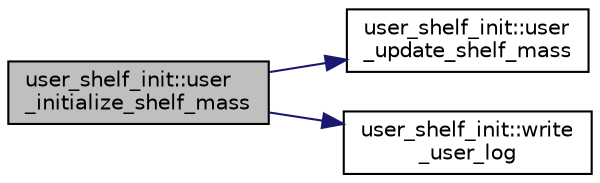 digraph "user_shelf_init::user_initialize_shelf_mass"
{
 // INTERACTIVE_SVG=YES
 // LATEX_PDF_SIZE
  edge [fontname="Helvetica",fontsize="10",labelfontname="Helvetica",labelfontsize="10"];
  node [fontname="Helvetica",fontsize="10",shape=record];
  rankdir="LR";
  Node1 [label="user_shelf_init::user\l_initialize_shelf_mass",height=0.2,width=0.4,color="black", fillcolor="grey75", style="filled", fontcolor="black",tooltip="This subroutine sets up the initial mass and area covered by the ice shelf, based on user-provided co..."];
  Node1 -> Node2 [color="midnightblue",fontsize="10",style="solid",fontname="Helvetica"];
  Node2 [label="user_shelf_init::user\l_update_shelf_mass",height=0.2,width=0.4,color="black", fillcolor="white", style="filled",URL="$namespaceuser__shelf__init.html#abd99438d24c4a57aa3fbab3b067a7c81",tooltip="This subroutine updates the ice shelf mass, as specified by user-provided code."];
  Node1 -> Node3 [color="midnightblue",fontsize="10",style="solid",fontname="Helvetica"];
  Node3 [label="user_shelf_init::write\l_user_log",height=0.2,width=0.4,color="black", fillcolor="white", style="filled",URL="$namespaceuser__shelf__init.html#a04dc4958214e8b07da385f8be785d706",tooltip="This subroutine writes out the user ice shelf code version number to the model log."];
}
